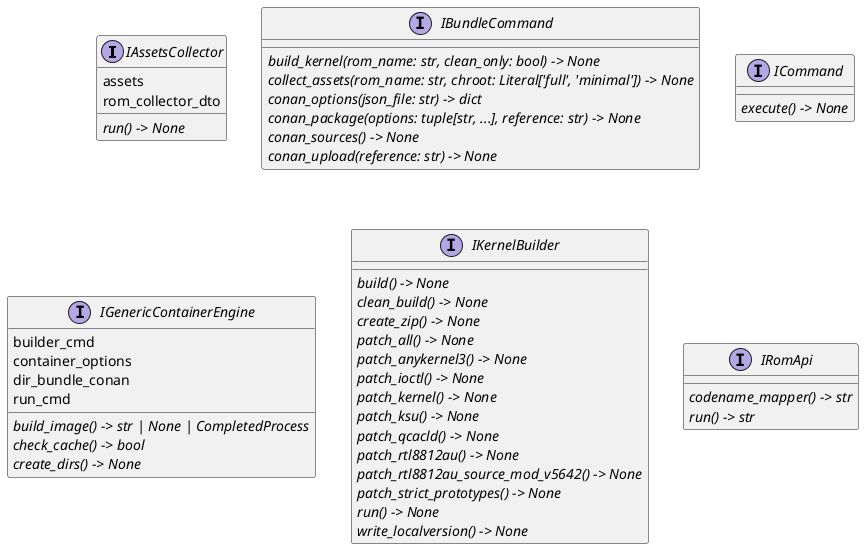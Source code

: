 @startuml classes
set namespaceSeparator none
interface "IAssetsCollector" as interfaces.modules.IAssetsCollector {
  assets
  rom_collector_dto
  {abstract}run() -> None
}
interface "IBundleCommand" as interfaces.commands.IBundleCommand {
  {abstract}build_kernel(rom_name: str, clean_only: bool) -> None
  {abstract}collect_assets(rom_name: str, chroot: Literal['full', 'minimal']) -> None
  {abstract}conan_options(json_file: str) -> dict
  {abstract}conan_package(options: tuple[str, ...], reference: str) -> None
  {abstract}conan_sources() -> None
  {abstract}conan_upload(reference: str) -> None
}
interface "ICommand" as interfaces.commands.ICommand {
  {abstract}execute() -> None
}
interface "IGenericContainerEngine" as interfaces.engines.IGenericContainerEngine {
  builder_cmd
  container_options
  dir_bundle_conan
  run_cmd
  {abstract}build_image() -> str | None | CompletedProcess
  {abstract}check_cache() -> bool
  {abstract}create_dirs() -> None
}
interface "IKernelBuilder" as interfaces.modules.IKernelBuilder {
  {abstract}build() -> None
  {abstract}clean_build() -> None
  {abstract}create_zip() -> None
  {abstract}patch_all() -> None
  {abstract}patch_anykernel3() -> None
  {abstract}patch_ioctl() -> None
  {abstract}patch_kernel() -> None
  {abstract}patch_ksu() -> None
  {abstract}patch_qcacld() -> None
  {abstract}patch_rtl8812au() -> None
  {abstract}patch_rtl8812au_source_mod_v5642() -> None
  {abstract}patch_strict_prototypes() -> None
  {abstract}run() -> None
  {abstract}write_localversion() -> None
}
interface "IRomApi" as interfaces.clients.IRomApi {
  {abstract}codename_mapper() -> str
  {abstract}run() -> str
}
@enduml
